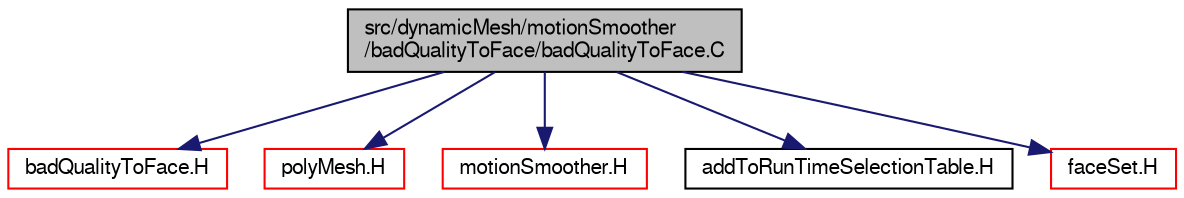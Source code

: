 digraph "src/dynamicMesh/motionSmoother/badQualityToFace/badQualityToFace.C"
{
  bgcolor="transparent";
  edge [fontname="FreeSans",fontsize="10",labelfontname="FreeSans",labelfontsize="10"];
  node [fontname="FreeSans",fontsize="10",shape=record];
  Node0 [label="src/dynamicMesh/motionSmoother\l/badQualityToFace/badQualityToFace.C",height=0.2,width=0.4,color="black", fillcolor="grey75", style="filled", fontcolor="black"];
  Node0 -> Node1 [color="midnightblue",fontsize="10",style="solid",fontname="FreeSans"];
  Node1 [label="badQualityToFace.H",height=0.2,width=0.4,color="red",URL="$a00572.html"];
  Node0 -> Node153 [color="midnightblue",fontsize="10",style="solid",fontname="FreeSans"];
  Node153 [label="polyMesh.H",height=0.2,width=0.4,color="red",URL="$a11630.html"];
  Node0 -> Node222 [color="midnightblue",fontsize="10",style="solid",fontname="FreeSans"];
  Node222 [label="motionSmoother.H",height=0.2,width=0.4,color="red",URL="$a00578.html"];
  Node0 -> Node288 [color="midnightblue",fontsize="10",style="solid",fontname="FreeSans"];
  Node288 [label="addToRunTimeSelectionTable.H",height=0.2,width=0.4,color="black",URL="$a09263.html",tooltip="Macros for easy insertion into run-time selection tables. "];
  Node0 -> Node289 [color="midnightblue",fontsize="10",style="solid",fontname="FreeSans"];
  Node289 [label="faceSet.H",height=0.2,width=0.4,color="red",URL="$a08129.html"];
}
